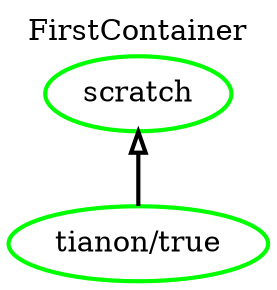 digraph FirstContainer {
	graph [bb="0 0 781 626", id=FirstContainer, label=FirstContainer, labelloc=t, compound=true, color=green];
	node [label="\N", style=bold, color=green];
	edge [constraint=true, style=bold];
	Scratch [label=scratch];
	True [label="tianon/true"];
	Scratch -> True [arrowtail=empty, dir=back];
}
